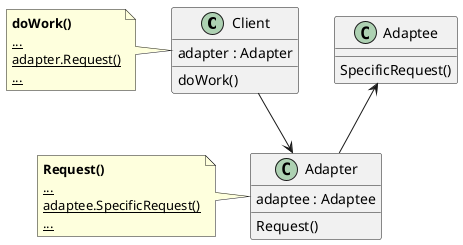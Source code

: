 ' @startuml
' Target <-- Adapter

' @enduml

@startuml
Client --> Adapter
Adaptee <-- Adapter


class Client {
    adapter : Adapter
    doWork()
    
}
note left of Client
  <b>doWork()</b>
  <u>...</u>
  <u>adapter.Request()</u>
  <u>...</u>
end note

class Adapter {
    adaptee : Adaptee
    Request()
}
note left of Adapter
  <b>Request()</b>
  <u>...</u>
  <u>adaptee.SpecificRequest()</u>
  <u>...</u>
end note

class Adaptee {
    SpecificRequest()
}

@enduml